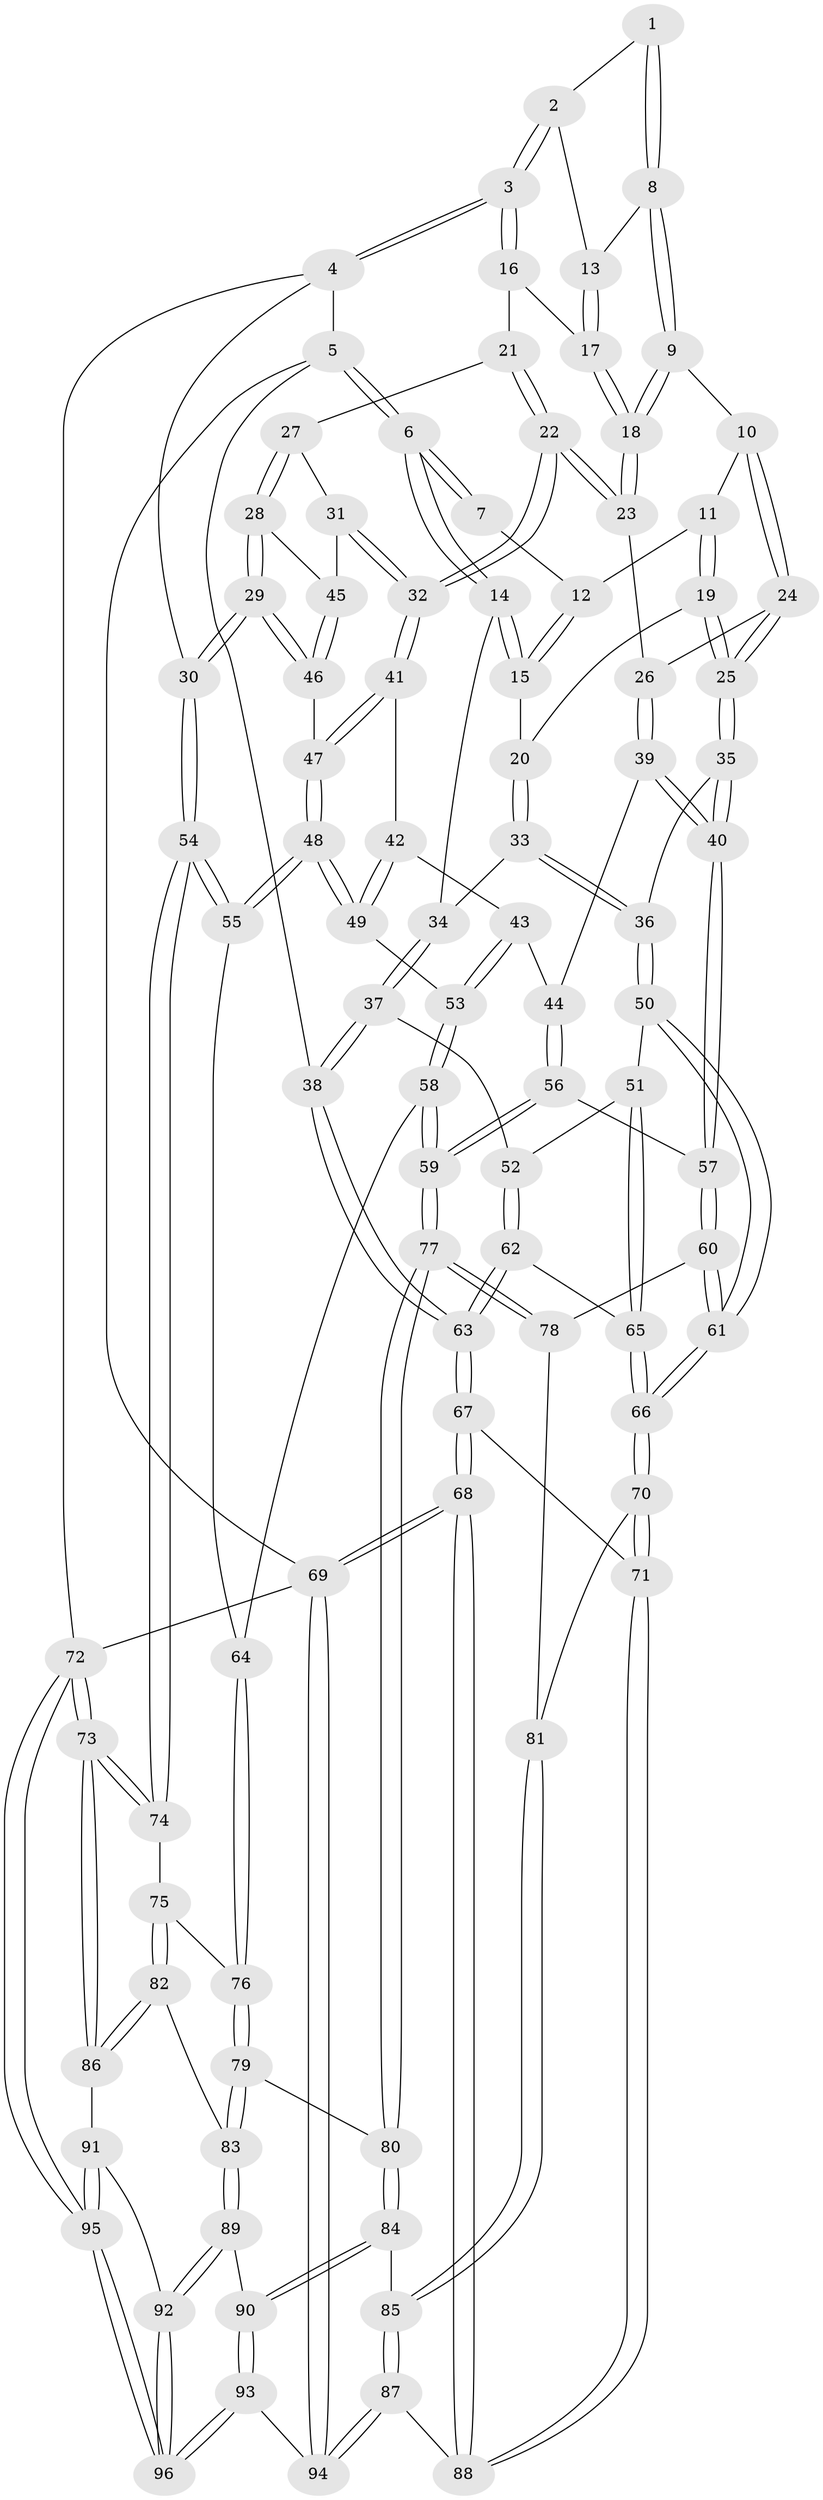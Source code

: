 // coarse degree distribution, {3: 0.25806451612903225, 5: 0.0967741935483871, 7: 0.03225806451612903, 2: 0.16129032258064516, 4: 0.41935483870967744, 6: 0.03225806451612903}
// Generated by graph-tools (version 1.1) at 2025/54/03/04/25 22:54:24]
// undirected, 96 vertices, 237 edges
graph export_dot {
  node [color=gray90,style=filled];
  1 [pos="+0.6061408921967468+0"];
  2 [pos="+0.766089797718399+0"];
  3 [pos="+1+0"];
  4 [pos="+1+0"];
  5 [pos="+0+0"];
  6 [pos="+0+0"];
  7 [pos="+0.46646319565246175+0"];
  8 [pos="+0.5977967517886126+0.0755313038534282"];
  9 [pos="+0.5811059865723828+0.1147170439918298"];
  10 [pos="+0.5424972118457371+0.12432975485518909"];
  11 [pos="+0.5161070836738189+0.11474863256296029"];
  12 [pos="+0.4625865309191246+0.04219141329502044"];
  13 [pos="+0.7429228397709472+0.039905899706074055"];
  14 [pos="+0+0"];
  15 [pos="+0.30438880155275205+0.12545859623554767"];
  16 [pos="+0.8400184914846331+0.13033674983917196"];
  17 [pos="+0.7490744043574402+0.06621628476235615"];
  18 [pos="+0.6715894854583181+0.17628671127618742"];
  19 [pos="+0.4002934139950565+0.19181728601720127"];
  20 [pos="+0.3052632343071513+0.12788312985686398"];
  21 [pos="+0.8404570097363125+0.13434016239759475"];
  22 [pos="+0.6902724706231402+0.21830279302293346"];
  23 [pos="+0.6811572942607172+0.20464427229287058"];
  24 [pos="+0.534703295894254+0.19466197344324074"];
  25 [pos="+0.41577746635679436+0.2344795014769659"];
  26 [pos="+0.5448083280574608+0.24471050671739242"];
  27 [pos="+0.84671144168947+0.14736056070396147"];
  28 [pos="+0.903862752818165+0.23749928058282255"];
  29 [pos="+1+0.32852375388128924"];
  30 [pos="+1+0.3665976457321713"];
  31 [pos="+0.7356320633850975+0.2608059434818348"];
  32 [pos="+0.7010276799150796+0.2529210576140774"];
  33 [pos="+0.23672822525949722+0.31449202621555516"];
  34 [pos="+0.10889849206639302+0.205723695319872"];
  35 [pos="+0.430300762278529+0.33753624481908046"];
  36 [pos="+0.2431366703197855+0.34231734512948797"];
  37 [pos="+0.04116678439806691+0.3786564724698399"];
  38 [pos="+0+0.35699878369331245"];
  39 [pos="+0.5182795115333398+0.3432146586931337"];
  40 [pos="+0.45055312725532953+0.3520422072857579"];
  41 [pos="+0.6652776526416658+0.31686839245773973"];
  42 [pos="+0.6460432318883697+0.3335306898854787"];
  43 [pos="+0.5920000957596138+0.3465127308448675"];
  44 [pos="+0.5329212369393672+0.3485512544096819"];
  45 [pos="+0.738437025668163+0.26179113279372135"];
  46 [pos="+0.8174008642565604+0.3625313861954124"];
  47 [pos="+0.7795179541774543+0.39615128832688323"];
  48 [pos="+0.7524919513652361+0.4761325158699193"];
  49 [pos="+0.673094500235773+0.3942954704257542"];
  50 [pos="+0.20650635570971979+0.40533664244833567"];
  51 [pos="+0.11095506739724027+0.4049484123697405"];
  52 [pos="+0.08397897039592325+0.4004648171807224"];
  53 [pos="+0.6366275943362966+0.46757183940596486"];
  54 [pos="+1+0.47273394229485355"];
  55 [pos="+0.7557914923549044+0.5337548455051543"];
  56 [pos="+0.6058799545923066+0.5827420849635574"];
  57 [pos="+0.42342928943551184+0.5084027193870329"];
  58 [pos="+0.6346564034649131+0.5973000978466118"];
  59 [pos="+0.6280999712372569+0.6010650991692801"];
  60 [pos="+0.29913042459605255+0.5916567741467414"];
  61 [pos="+0.2717436452817731+0.5967465369613679"];
  62 [pos="+0.02384602814714004+0.5696479930130188"];
  63 [pos="+0+0.611018049069757"];
  64 [pos="+0.7269588345345616+0.565873117776795"];
  65 [pos="+0.08723102014003388+0.582299700075469"];
  66 [pos="+0.2334629706707717+0.6478945894835578"];
  67 [pos="+0+0.6298477344036305"];
  68 [pos="+0+1"];
  69 [pos="+0+1"];
  70 [pos="+0.2274880105505714+0.6757620339625428"];
  71 [pos="+0.19841889334168358+0.7468396683214945"];
  72 [pos="+1+1"];
  73 [pos="+1+0.8684228726146596"];
  74 [pos="+1+0.5236471357829807"];
  75 [pos="+0.8874748503494584+0.6983707918639444"];
  76 [pos="+0.8424510838142844+0.6938116814111365"];
  77 [pos="+0.6031790976974012+0.6807822035683961"];
  78 [pos="+0.4749969988228759+0.6923890784175417"];
  79 [pos="+0.7586435451446987+0.7868808959303791"];
  80 [pos="+0.6108974523151719+0.7105033410163815"];
  81 [pos="+0.4245492331534509+0.7714272651177089"];
  82 [pos="+0.9034763893285005+0.8040913498820982"];
  83 [pos="+0.7765399342822279+0.8355157226027792"];
  84 [pos="+0.5705721173382484+0.8520194443708303"];
  85 [pos="+0.42922248376945704+0.8664257055602064"];
  86 [pos="+0.9546432712467509+0.8550027067094988"];
  87 [pos="+0.3621914641515576+0.9168880663641357"];
  88 [pos="+0.19187665361358902+0.819673572219338"];
  89 [pos="+0.7635104247519792+0.949068188740923"];
  90 [pos="+0.5883500355745896+0.8830477795323995"];
  91 [pos="+0.892603756456522+0.9126609520600715"];
  92 [pos="+0.7680324750866953+0.9569790312825793"];
  93 [pos="+0.4992866129811915+1"];
  94 [pos="+0.4170436291279766+1"];
  95 [pos="+1+1"];
  96 [pos="+0.7771050714977409+1"];
  1 -- 2;
  1 -- 8;
  1 -- 8;
  2 -- 3;
  2 -- 3;
  2 -- 13;
  3 -- 4;
  3 -- 4;
  3 -- 16;
  3 -- 16;
  4 -- 5;
  4 -- 30;
  4 -- 72;
  5 -- 6;
  5 -- 6;
  5 -- 38;
  5 -- 69;
  6 -- 7;
  6 -- 7;
  6 -- 14;
  6 -- 14;
  7 -- 12;
  8 -- 9;
  8 -- 9;
  8 -- 13;
  9 -- 10;
  9 -- 18;
  9 -- 18;
  10 -- 11;
  10 -- 24;
  10 -- 24;
  11 -- 12;
  11 -- 19;
  11 -- 19;
  12 -- 15;
  12 -- 15;
  13 -- 17;
  13 -- 17;
  14 -- 15;
  14 -- 15;
  14 -- 34;
  15 -- 20;
  16 -- 17;
  16 -- 21;
  17 -- 18;
  17 -- 18;
  18 -- 23;
  18 -- 23;
  19 -- 20;
  19 -- 25;
  19 -- 25;
  20 -- 33;
  20 -- 33;
  21 -- 22;
  21 -- 22;
  21 -- 27;
  22 -- 23;
  22 -- 23;
  22 -- 32;
  22 -- 32;
  23 -- 26;
  24 -- 25;
  24 -- 25;
  24 -- 26;
  25 -- 35;
  25 -- 35;
  26 -- 39;
  26 -- 39;
  27 -- 28;
  27 -- 28;
  27 -- 31;
  28 -- 29;
  28 -- 29;
  28 -- 45;
  29 -- 30;
  29 -- 30;
  29 -- 46;
  29 -- 46;
  30 -- 54;
  30 -- 54;
  31 -- 32;
  31 -- 32;
  31 -- 45;
  32 -- 41;
  32 -- 41;
  33 -- 34;
  33 -- 36;
  33 -- 36;
  34 -- 37;
  34 -- 37;
  35 -- 36;
  35 -- 40;
  35 -- 40;
  36 -- 50;
  36 -- 50;
  37 -- 38;
  37 -- 38;
  37 -- 52;
  38 -- 63;
  38 -- 63;
  39 -- 40;
  39 -- 40;
  39 -- 44;
  40 -- 57;
  40 -- 57;
  41 -- 42;
  41 -- 47;
  41 -- 47;
  42 -- 43;
  42 -- 49;
  42 -- 49;
  43 -- 44;
  43 -- 53;
  43 -- 53;
  44 -- 56;
  44 -- 56;
  45 -- 46;
  45 -- 46;
  46 -- 47;
  47 -- 48;
  47 -- 48;
  48 -- 49;
  48 -- 49;
  48 -- 55;
  48 -- 55;
  49 -- 53;
  50 -- 51;
  50 -- 61;
  50 -- 61;
  51 -- 52;
  51 -- 65;
  51 -- 65;
  52 -- 62;
  52 -- 62;
  53 -- 58;
  53 -- 58;
  54 -- 55;
  54 -- 55;
  54 -- 74;
  54 -- 74;
  55 -- 64;
  56 -- 57;
  56 -- 59;
  56 -- 59;
  57 -- 60;
  57 -- 60;
  58 -- 59;
  58 -- 59;
  58 -- 64;
  59 -- 77;
  59 -- 77;
  60 -- 61;
  60 -- 61;
  60 -- 78;
  61 -- 66;
  61 -- 66;
  62 -- 63;
  62 -- 63;
  62 -- 65;
  63 -- 67;
  63 -- 67;
  64 -- 76;
  64 -- 76;
  65 -- 66;
  65 -- 66;
  66 -- 70;
  66 -- 70;
  67 -- 68;
  67 -- 68;
  67 -- 71;
  68 -- 69;
  68 -- 69;
  68 -- 88;
  68 -- 88;
  69 -- 94;
  69 -- 94;
  69 -- 72;
  70 -- 71;
  70 -- 71;
  70 -- 81;
  71 -- 88;
  71 -- 88;
  72 -- 73;
  72 -- 73;
  72 -- 95;
  72 -- 95;
  73 -- 74;
  73 -- 74;
  73 -- 86;
  73 -- 86;
  74 -- 75;
  75 -- 76;
  75 -- 82;
  75 -- 82;
  76 -- 79;
  76 -- 79;
  77 -- 78;
  77 -- 78;
  77 -- 80;
  77 -- 80;
  78 -- 81;
  79 -- 80;
  79 -- 83;
  79 -- 83;
  80 -- 84;
  80 -- 84;
  81 -- 85;
  81 -- 85;
  82 -- 83;
  82 -- 86;
  82 -- 86;
  83 -- 89;
  83 -- 89;
  84 -- 85;
  84 -- 90;
  84 -- 90;
  85 -- 87;
  85 -- 87;
  86 -- 91;
  87 -- 88;
  87 -- 94;
  87 -- 94;
  89 -- 90;
  89 -- 92;
  89 -- 92;
  90 -- 93;
  90 -- 93;
  91 -- 92;
  91 -- 95;
  91 -- 95;
  92 -- 96;
  92 -- 96;
  93 -- 94;
  93 -- 96;
  93 -- 96;
  95 -- 96;
  95 -- 96;
}
